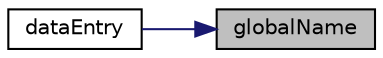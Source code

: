 digraph "globalName"
{
 // LATEX_PDF_SIZE
  edge [fontname="Helvetica",fontsize="10",labelfontname="Helvetica",labelfontsize="10"];
  node [fontname="Helvetica",fontsize="10",shape=record];
  rankdir="RL";
  Node1 [label="globalName",height=0.2,width=0.4,color="black", fillcolor="grey75", style="filled", fontcolor="black",tooltip="global name of entry, separated with dots"];
  Node1 -> Node2 [dir="back",color="midnightblue",fontsize="10",style="solid",fontname="Helvetica"];
  Node2 [label="dataEntry",height=0.2,width=0.4,color="black", fillcolor="white", style="filled",URL="$classpFlow_1_1dataEntry.html#afc423114f2030ef34706ad3f8aeb7773",tooltip="construct from keyword, parDict, and data of type T"];
}
